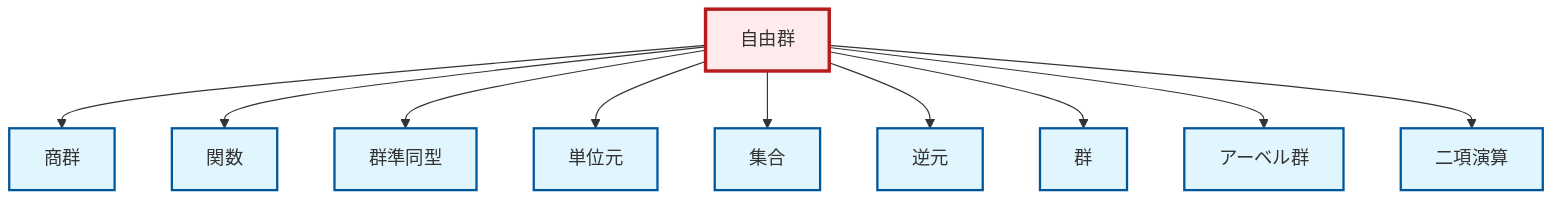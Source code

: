 graph TD
    classDef definition fill:#e1f5fe,stroke:#01579b,stroke-width:2px
    classDef theorem fill:#f3e5f5,stroke:#4a148c,stroke-width:2px
    classDef axiom fill:#fff3e0,stroke:#e65100,stroke-width:2px
    classDef example fill:#e8f5e9,stroke:#1b5e20,stroke-width:2px
    classDef current fill:#ffebee,stroke:#b71c1c,stroke-width:3px
    def-set["集合"]:::definition
    def-binary-operation["二項演算"]:::definition
    def-quotient-group["商群"]:::definition
    def-group["群"]:::definition
    def-identity-element["単位元"]:::definition
    def-abelian-group["アーベル群"]:::definition
    def-function["関数"]:::definition
    def-homomorphism["群準同型"]:::definition
    def-free-group["自由群"]:::definition
    def-inverse-element["逆元"]:::definition
    def-free-group --> def-quotient-group
    def-free-group --> def-function
    def-free-group --> def-homomorphism
    def-free-group --> def-identity-element
    def-free-group --> def-set
    def-free-group --> def-inverse-element
    def-free-group --> def-group
    def-free-group --> def-abelian-group
    def-free-group --> def-binary-operation
    class def-free-group current